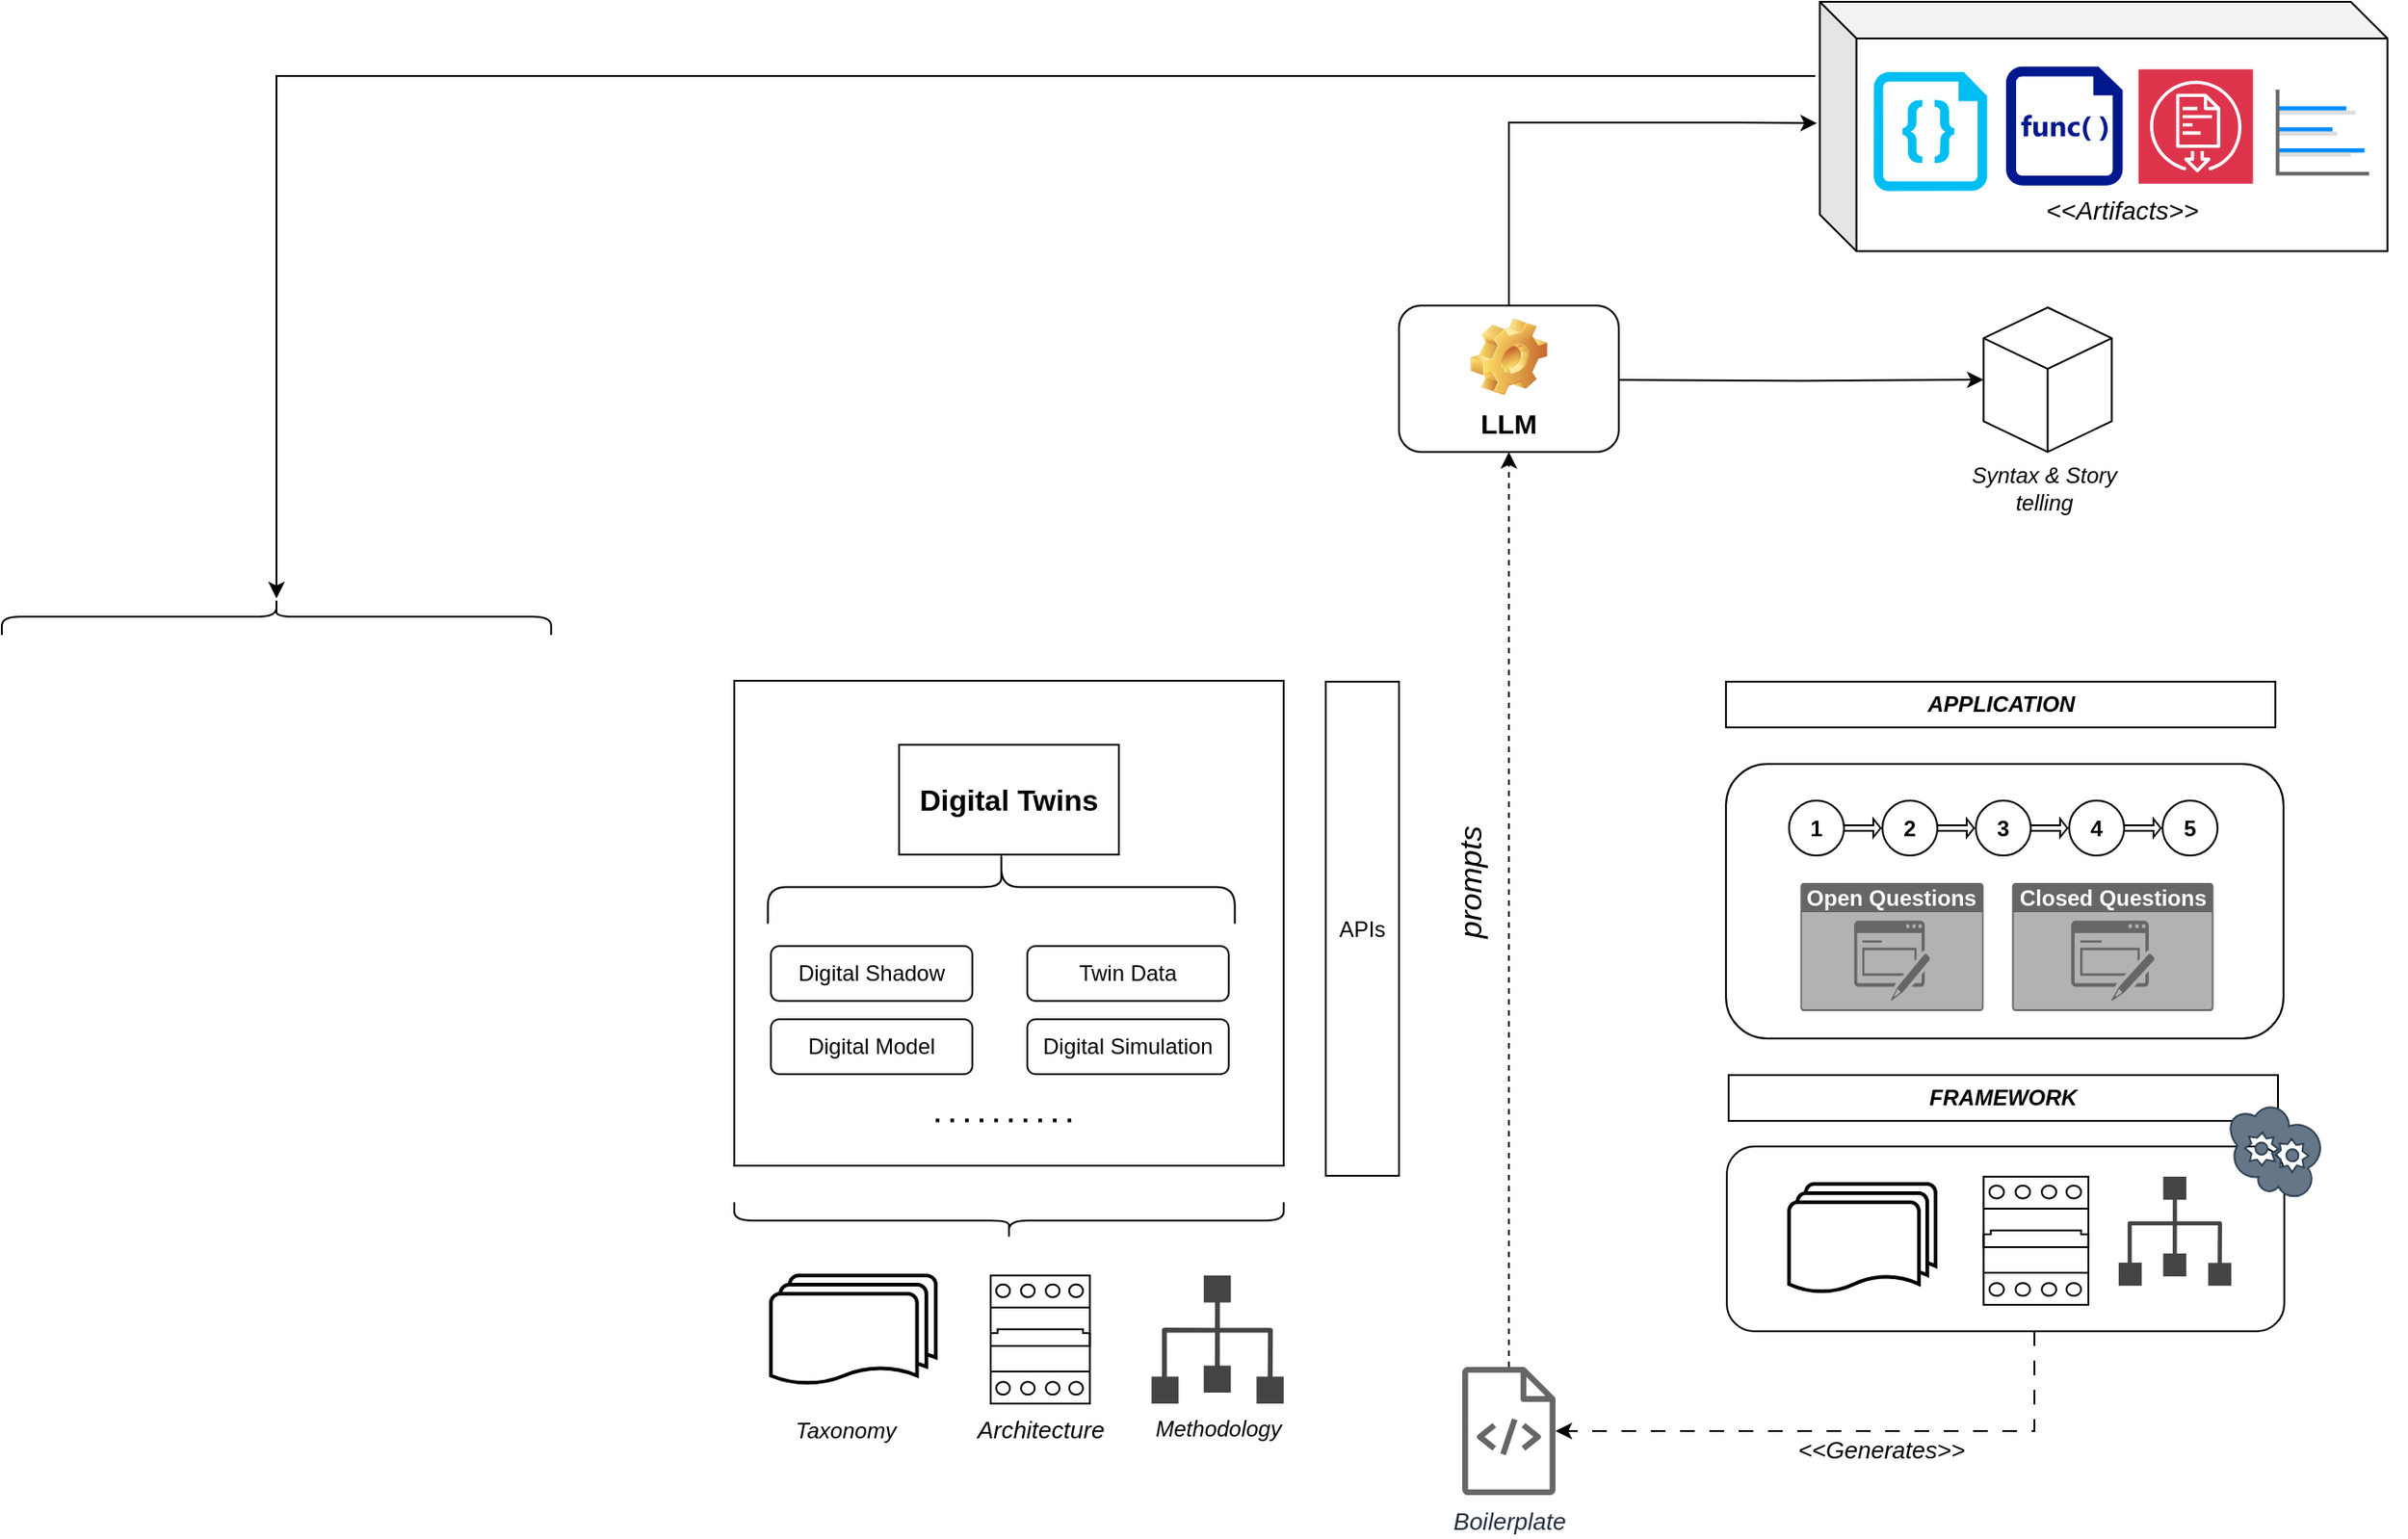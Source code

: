 <mxfile version="22.1.16" type="github">
  <diagram name="Page-1" id="CIX9CJY4FI9i-N0InVwW">
    <mxGraphModel dx="1900" dy="1630" grid="1" gridSize="10" guides="1" tooltips="1" connect="1" arrows="1" fold="1" page="1" pageScale="1" pageWidth="850" pageHeight="1100" background="none" math="0" shadow="0">
      <root>
        <mxCell id="0" />
        <mxCell id="1" parent="0" />
        <mxCell id="M_IPvMqlQU4EuF9h4yuK-1" value="" style="rounded=0;whiteSpace=wrap;html=1;fillColor=default;" vertex="1" parent="1">
          <mxGeometry x="80" y="35" width="300" height="265" as="geometry" />
        </mxCell>
        <mxCell id="M_IPvMqlQU4EuF9h4yuK-2" value="&lt;b&gt;&lt;font style=&quot;font-size: 16px;&quot;&gt;Digital Twins&lt;/font&gt;&lt;/b&gt;" style="rounded=0;whiteSpace=wrap;html=1;" vertex="1" parent="1">
          <mxGeometry x="170" y="70" width="120" height="60" as="geometry" />
        </mxCell>
        <mxCell id="M_IPvMqlQU4EuF9h4yuK-3" value="" style="shape=curlyBracket;whiteSpace=wrap;html=1;rounded=1;labelPosition=left;verticalLabelPosition=middle;align=right;verticalAlign=middle;rotation=90;" vertex="1" parent="1">
          <mxGeometry x="205.82" y="20.19" width="40" height="255" as="geometry" />
        </mxCell>
        <mxCell id="M_IPvMqlQU4EuF9h4yuK-4" value="Digital Shadow" style="rounded=1;whiteSpace=wrap;html=1;" vertex="1" parent="1">
          <mxGeometry x="100" y="180" width="110" height="30" as="geometry" />
        </mxCell>
        <mxCell id="M_IPvMqlQU4EuF9h4yuK-5" style="edgeStyle=orthogonalEdgeStyle;rounded=0;orthogonalLoop=1;jettySize=auto;html=1;exitX=0.5;exitY=1;exitDx=0;exitDy=0;" edge="1" parent="1" source="M_IPvMqlQU4EuF9h4yuK-4" target="M_IPvMqlQU4EuF9h4yuK-4">
          <mxGeometry relative="1" as="geometry" />
        </mxCell>
        <mxCell id="M_IPvMqlQU4EuF9h4yuK-6" value="Digital Model" style="rounded=1;whiteSpace=wrap;html=1;" vertex="1" parent="1">
          <mxGeometry x="100" y="220" width="110" height="30" as="geometry" />
        </mxCell>
        <mxCell id="M_IPvMqlQU4EuF9h4yuK-7" value="Digital Simulation" style="rounded=1;whiteSpace=wrap;html=1;" vertex="1" parent="1">
          <mxGeometry x="240" y="220" width="110" height="30" as="geometry" />
        </mxCell>
        <mxCell id="M_IPvMqlQU4EuF9h4yuK-8" value="Twin Data" style="rounded=1;whiteSpace=wrap;html=1;" vertex="1" parent="1">
          <mxGeometry x="240" y="180" width="110" height="30" as="geometry" />
        </mxCell>
        <mxCell id="M_IPvMqlQU4EuF9h4yuK-10" value="" style="endArrow=none;dashed=1;html=1;dashPattern=1 3;strokeWidth=2;rounded=0;" edge="1" parent="1">
          <mxGeometry width="50" height="50" relative="1" as="geometry">
            <mxPoint x="190" y="275.19" as="sourcePoint" />
            <mxPoint x="270" y="275.19" as="targetPoint" />
          </mxGeometry>
        </mxCell>
        <mxCell id="M_IPvMqlQU4EuF9h4yuK-11" value="" style="shape=curlyBracket;whiteSpace=wrap;html=1;rounded=1;flipH=1;labelPosition=right;verticalLabelPosition=middle;align=left;verticalAlign=middle;rotation=90;size=0.5;" vertex="1" parent="1">
          <mxGeometry x="220" y="180" width="20" height="300" as="geometry" />
        </mxCell>
        <mxCell id="M_IPvMqlQU4EuF9h4yuK-12" value="APIs" style="rounded=0;whiteSpace=wrap;html=1;" vertex="1" parent="1">
          <mxGeometry x="403" y="35.5" width="40" height="270" as="geometry" />
        </mxCell>
        <mxCell id="M_IPvMqlQU4EuF9h4yuK-13" value="" style="endArrow=classic;html=1;rounded=1;curved=0;dashed=1;" edge="1" parent="1" source="M_IPvMqlQU4EuF9h4yuK-17" target="M_IPvMqlQU4EuF9h4yuK-14">
          <mxGeometry width="50" height="50" relative="1" as="geometry">
            <mxPoint x="520" y="310" as="sourcePoint" />
            <mxPoint x="480" y="35.5" as="targetPoint" />
          </mxGeometry>
        </mxCell>
        <mxCell id="M_IPvMqlQU4EuF9h4yuK-18" value="&lt;i&gt;&lt;font style=&quot;font-size: 17px;&quot;&gt;prompts&lt;/font&gt;&lt;/i&gt;" style="edgeLabel;html=1;align=center;verticalAlign=middle;resizable=0;points=[];rotation=270;" vertex="1" connectable="0" parent="M_IPvMqlQU4EuF9h4yuK-13">
          <mxGeometry x="0.285" y="-2" relative="1" as="geometry">
            <mxPoint x="-22" y="57" as="offset" />
          </mxGeometry>
        </mxCell>
        <mxCell id="M_IPvMqlQU4EuF9h4yuK-105" style="edgeStyle=orthogonalEdgeStyle;rounded=0;orthogonalLoop=1;jettySize=auto;html=1;exitX=-0.008;exitY=0.297;exitDx=0;exitDy=0;exitPerimeter=0;" edge="1" parent="1" source="M_IPvMqlQU4EuF9h4yuK-84" target="M_IPvMqlQU4EuF9h4yuK-104">
          <mxGeometry relative="1" as="geometry" />
        </mxCell>
        <mxCell id="M_IPvMqlQU4EuF9h4yuK-14" value="&lt;font style=&quot;font-size: 15px;&quot;&gt;LLM&lt;/font&gt;" style="label;whiteSpace=wrap;html=1;align=center;verticalAlign=bottom;spacingLeft=0;spacingBottom=4;imageAlign=center;imageVerticalAlign=top;image=img/clipart/Gear_128x128.png" vertex="1" parent="1">
          <mxGeometry x="443" y="-170" width="120" height="80" as="geometry" />
        </mxCell>
        <mxCell id="M_IPvMqlQU4EuF9h4yuK-17" value="&lt;font style=&quot;font-size: 13px;&quot;&gt;&lt;i style=&quot;&quot;&gt;Boilerplate&lt;/i&gt;&lt;/font&gt;" style="sketch=0;outlineConnect=0;fontColor=#232F3E;gradientColor=none;fillColor=#666666;strokeColor=none;dashed=0;verticalLabelPosition=bottom;verticalAlign=top;align=center;html=1;fontSize=12;fontStyle=0;pointerEvents=1;shape=mxgraph.aws4.source_code;aspect=fixed;fillStyle=solid;" vertex="1" parent="1">
          <mxGeometry x="477.42" y="410" width="51.15" height="70" as="geometry" />
        </mxCell>
        <mxCell id="M_IPvMqlQU4EuF9h4yuK-19" value="" style="strokeWidth=2;html=1;shape=mxgraph.flowchart.multi-document;whiteSpace=wrap;align=center;" vertex="1" parent="1">
          <mxGeometry x="100" y="360" width="90" height="60" as="geometry" />
        </mxCell>
        <mxCell id="M_IPvMqlQU4EuF9h4yuK-21" value="&lt;i&gt;&lt;font style=&quot;font-size: 13px;&quot;&gt;Architecture&lt;/font&gt;&lt;/i&gt;" style="verticalLabelPosition=bottom;dashed=0;shadow=0;html=1;align=center;verticalAlign=top;shape=mxgraph.cabinets.cb_4p;" vertex="1" parent="1">
          <mxGeometry x="220" y="360" width="54.18" height="70" as="geometry" />
        </mxCell>
        <mxCell id="M_IPvMqlQU4EuF9h4yuK-28" value="&lt;i&gt;Methodology&lt;/i&gt;" style="sketch=0;pointerEvents=1;shadow=0;dashed=0;html=1;strokeColor=none;fillColor=#434445;aspect=fixed;labelPosition=center;verticalLabelPosition=bottom;verticalAlign=top;align=center;outlineConnect=0;shape=mxgraph.vvd.infrastructure;" vertex="1" parent="1">
          <mxGeometry x="307.83" y="360" width="72.17" height="70" as="geometry" />
        </mxCell>
        <mxCell id="M_IPvMqlQU4EuF9h4yuK-29" value="Taxonomy" style="text;html=1;strokeColor=none;fillColor=none;align=center;verticalAlign=middle;whiteSpace=wrap;rounded=0;fontStyle=2" vertex="1" parent="1">
          <mxGeometry x="111" y="435" width="60" height="20" as="geometry" />
        </mxCell>
        <mxCell id="M_IPvMqlQU4EuF9h4yuK-32" value="" style="html=1;shape=mxgraph.basic.isocube;isoAngle=15;" vertex="1" parent="1">
          <mxGeometry x="762.22" y="-169" width="70" height="79" as="geometry" />
        </mxCell>
        <mxCell id="M_IPvMqlQU4EuF9h4yuK-33" value="Syntax &amp;amp; Story telling" style="text;html=1;strokeColor=none;fillColor=none;align=center;verticalAlign=middle;whiteSpace=wrap;rounded=0;fontStyle=2" vertex="1" parent="1">
          <mxGeometry x="753.5" y="-80" width="82.5" height="20" as="geometry" />
        </mxCell>
        <mxCell id="M_IPvMqlQU4EuF9h4yuK-37" value="&lt;b&gt;&lt;i&gt;APPLICATION&lt;/i&gt;&lt;/b&gt;" style="rounded=0;whiteSpace=wrap;html=1;" vertex="1" parent="1">
          <mxGeometry x="621.57" y="35.5" width="300" height="25" as="geometry" />
        </mxCell>
        <mxCell id="M_IPvMqlQU4EuF9h4yuK-38" value="" style="rounded=1;whiteSpace=wrap;html=1;" vertex="1" parent="1">
          <mxGeometry x="621.57" y="80.5" width="304.43" height="150" as="geometry" />
        </mxCell>
        <mxCell id="M_IPvMqlQU4EuF9h4yuK-52" value="" style="group" vertex="1" connectable="0" parent="1">
          <mxGeometry x="656" y="100.5" width="234" height="30" as="geometry" />
        </mxCell>
        <mxCell id="M_IPvMqlQU4EuF9h4yuK-39" value="&lt;b&gt;1&lt;/b&gt;" style="ellipse;whiteSpace=wrap;html=1;aspect=fixed;" vertex="1" parent="M_IPvMqlQU4EuF9h4yuK-52">
          <mxGeometry width="30" height="30" as="geometry" />
        </mxCell>
        <mxCell id="M_IPvMqlQU4EuF9h4yuK-40" value="" style="shape=singleArrow;whiteSpace=wrap;html=1;" vertex="1" parent="M_IPvMqlQU4EuF9h4yuK-52">
          <mxGeometry x="30" y="10" width="20" height="10" as="geometry" />
        </mxCell>
        <mxCell id="M_IPvMqlQU4EuF9h4yuK-44" value="&lt;b&gt;2&lt;/b&gt;" style="ellipse;whiteSpace=wrap;html=1;aspect=fixed;" vertex="1" parent="M_IPvMqlQU4EuF9h4yuK-52">
          <mxGeometry x="51" width="30" height="30" as="geometry" />
        </mxCell>
        <mxCell id="M_IPvMqlQU4EuF9h4yuK-46" value="" style="shape=singleArrow;whiteSpace=wrap;html=1;" vertex="1" parent="M_IPvMqlQU4EuF9h4yuK-52">
          <mxGeometry x="81" y="10" width="20" height="10" as="geometry" />
        </mxCell>
        <mxCell id="M_IPvMqlQU4EuF9h4yuK-47" value="&lt;b&gt;3&lt;/b&gt;" style="ellipse;whiteSpace=wrap;html=1;aspect=fixed;" vertex="1" parent="M_IPvMqlQU4EuF9h4yuK-52">
          <mxGeometry x="102" width="30" height="30" as="geometry" />
        </mxCell>
        <mxCell id="M_IPvMqlQU4EuF9h4yuK-48" value="" style="shape=singleArrow;whiteSpace=wrap;html=1;" vertex="1" parent="M_IPvMqlQU4EuF9h4yuK-52">
          <mxGeometry x="132" y="10" width="20" height="10" as="geometry" />
        </mxCell>
        <mxCell id="M_IPvMqlQU4EuF9h4yuK-49" value="&lt;b&gt;4&lt;/b&gt;" style="ellipse;whiteSpace=wrap;html=1;aspect=fixed;" vertex="1" parent="M_IPvMqlQU4EuF9h4yuK-52">
          <mxGeometry x="153" width="30" height="30" as="geometry" />
        </mxCell>
        <mxCell id="M_IPvMqlQU4EuF9h4yuK-50" value="" style="shape=singleArrow;whiteSpace=wrap;html=1;" vertex="1" parent="M_IPvMqlQU4EuF9h4yuK-52">
          <mxGeometry x="183" y="10" width="20" height="10" as="geometry" />
        </mxCell>
        <mxCell id="M_IPvMqlQU4EuF9h4yuK-51" value="&lt;b&gt;5&lt;/b&gt;" style="ellipse;whiteSpace=wrap;html=1;aspect=fixed;" vertex="1" parent="M_IPvMqlQU4EuF9h4yuK-52">
          <mxGeometry x="204" width="30" height="30" as="geometry" />
        </mxCell>
        <mxCell id="M_IPvMqlQU4EuF9h4yuK-53" value="&lt;b&gt;Open Questions&lt;/b&gt;" style="html=1;whiteSpace=wrap;strokeColor=none;fillColor=#676565;labelPosition=center;verticalLabelPosition=middle;verticalAlign=top;align=center;fontSize=12;outlineConnect=0;spacingTop=-6;fontColor=#FFFFFF;sketch=0;shape=mxgraph.sitemap.form;" vertex="1" parent="1">
          <mxGeometry x="662.22" y="145.5" width="100" height="70" as="geometry" />
        </mxCell>
        <mxCell id="M_IPvMqlQU4EuF9h4yuK-56" value="&lt;b&gt;Closed Questions&lt;/b&gt;" style="html=1;whiteSpace=wrap;strokeColor=none;fillColor=#676565;labelPosition=center;verticalLabelPosition=middle;verticalAlign=top;align=center;fontSize=12;outlineConnect=0;spacingTop=-6;fontColor=#FFFFFF;sketch=0;shape=mxgraph.sitemap.form;" vertex="1" parent="1">
          <mxGeometry x="777.79" y="145.5" width="110" height="70" as="geometry" />
        </mxCell>
        <mxCell id="M_IPvMqlQU4EuF9h4yuK-59" value="&lt;b&gt;&lt;i&gt;FRAMEWORK&lt;/i&gt;&lt;/b&gt;" style="rounded=0;whiteSpace=wrap;html=1;" vertex="1" parent="1">
          <mxGeometry x="623" y="250.5" width="300" height="25" as="geometry" />
        </mxCell>
        <mxCell id="M_IPvMqlQU4EuF9h4yuK-102" style="edgeStyle=orthogonalEdgeStyle;rounded=0;orthogonalLoop=1;jettySize=auto;html=1;dashed=1;dashPattern=8 8;" edge="1" parent="1" source="M_IPvMqlQU4EuF9h4yuK-60" target="M_IPvMqlQU4EuF9h4yuK-17">
          <mxGeometry relative="1" as="geometry">
            <Array as="points">
              <mxPoint x="790" y="445" />
            </Array>
          </mxGeometry>
        </mxCell>
        <mxCell id="M_IPvMqlQU4EuF9h4yuK-103" value="&lt;i&gt;&lt;font style=&quot;font-size: 13px;&quot;&gt;&amp;lt;&amp;lt;Generates&amp;gt;&amp;gt;&lt;/font&gt;&lt;/i&gt;" style="edgeLabel;html=1;align=center;verticalAlign=middle;resizable=0;points=[];" vertex="1" connectable="0" parent="M_IPvMqlQU4EuF9h4yuK-102">
          <mxGeometry x="-0.579" y="3" relative="1" as="geometry">
            <mxPoint x="-72" y="7" as="offset" />
          </mxGeometry>
        </mxCell>
        <mxCell id="M_IPvMqlQU4EuF9h4yuK-60" value="" style="rounded=1;whiteSpace=wrap;html=1;" vertex="1" parent="1">
          <mxGeometry x="622" y="289.5" width="304.43" height="101" as="geometry" />
        </mxCell>
        <mxCell id="M_IPvMqlQU4EuF9h4yuK-62" value="" style="strokeWidth=2;html=1;shape=mxgraph.flowchart.multi-document;whiteSpace=wrap;align=center;" vertex="1" parent="1">
          <mxGeometry x="656" y="310" width="80" height="60" as="geometry" />
        </mxCell>
        <mxCell id="M_IPvMqlQU4EuF9h4yuK-63" value="" style="verticalLabelPosition=bottom;dashed=0;shadow=0;html=1;align=center;verticalAlign=top;shape=mxgraph.cabinets.cb_4p;" vertex="1" parent="1">
          <mxGeometry x="762.22" y="306" width="57.21" height="70" as="geometry" />
        </mxCell>
        <mxCell id="M_IPvMqlQU4EuF9h4yuK-64" value="" style="sketch=0;pointerEvents=1;shadow=0;dashed=0;html=1;strokeColor=none;fillColor=#434445;aspect=fixed;labelPosition=center;verticalLabelPosition=bottom;verticalAlign=top;align=center;outlineConnect=0;shape=mxgraph.vvd.infrastructure;" vertex="1" parent="1">
          <mxGeometry x="836" y="306" width="61.49" height="59.65" as="geometry" />
        </mxCell>
        <mxCell id="M_IPvMqlQU4EuF9h4yuK-66" value="" style="verticalLabelPosition=bottom;html=1;verticalAlign=top;align=center;strokeColor=#314354;fillColor=#647687;shape=mxgraph.azure.cloud_service;fontColor=#ffffff;rotation=45;" vertex="1" parent="1">
          <mxGeometry x="893.04" y="268.16" width="57.49" height="45.5" as="geometry" />
        </mxCell>
        <mxCell id="M_IPvMqlQU4EuF9h4yuK-90" value="" style="group" vertex="1" connectable="0" parent="1">
          <mxGeometry x="672.79" y="-336" width="320" height="136.25" as="geometry" />
        </mxCell>
        <mxCell id="M_IPvMqlQU4EuF9h4yuK-84" value="&lt;i&gt;&lt;br&gt;&lt;br&gt;&lt;br&gt;&lt;br&gt;&lt;br&gt;&lt;font style=&quot;font-size: 14px;&quot;&gt;&amp;lt;&amp;lt;Artifacts&amp;gt;&amp;gt;&lt;/font&gt;&lt;/i&gt;" style="shape=cube;whiteSpace=wrap;html=1;boundedLbl=1;backgroundOutline=1;darkOpacity=0.05;darkOpacity2=0.1;" vertex="1" parent="M_IPvMqlQU4EuF9h4yuK-90">
          <mxGeometry width="310" height="136.25" as="geometry" />
        </mxCell>
        <mxCell id="M_IPvMqlQU4EuF9h4yuK-85" value="" style="verticalLabelPosition=bottom;html=1;verticalAlign=top;align=center;strokeColor=none;fillColor=#00BEF2;shape=mxgraph.azure.code_file;pointerEvents=1;" vertex="1" parent="M_IPvMqlQU4EuF9h4yuK-90">
          <mxGeometry x="29.378" y="38.38" width="62.0" height="65" as="geometry" />
        </mxCell>
        <mxCell id="M_IPvMqlQU4EuF9h4yuK-86" value="" style="sketch=0;aspect=fixed;pointerEvents=1;shadow=0;dashed=0;html=1;strokeColor=none;labelPosition=center;verticalLabelPosition=bottom;verticalAlign=top;align=center;fillColor=#00188D;shape=mxgraph.mscae.enterprise.code_file" vertex="1" parent="M_IPvMqlQU4EuF9h4yuK-90">
          <mxGeometry x="101.711" y="35.38" width="63.7" height="65" as="geometry" />
        </mxCell>
        <mxCell id="M_IPvMqlQU4EuF9h4yuK-87" value="" style="sketch=0;points=[[0,0,0],[0.25,0,0],[0.5,0,0],[0.75,0,0],[1,0,0],[0,1,0],[0.25,1,0],[0.5,1,0],[0.75,1,0],[1,1,0],[0,0.25,0],[0,0.5,0],[0,0.75,0],[1,0.25,0],[1,0.5,0],[1,0.75,0]];outlineConnect=0;fontColor=#232F3E;fillColor=#DD344C;strokeColor=#ffffff;dashed=0;verticalLabelPosition=bottom;verticalAlign=top;align=center;html=1;fontSize=12;fontStyle=0;aspect=fixed;shape=mxgraph.aws4.resourceIcon;resIcon=mxgraph.aws4.artifact;" vertex="1" parent="M_IPvMqlQU4EuF9h4yuK-90">
          <mxGeometry x="174.044" y="36.88" width="62.5" height="62.5" as="geometry" />
        </mxCell>
        <mxCell id="M_IPvMqlQU4EuF9h4yuK-88" value="" style="verticalLabelPosition=bottom;shadow=0;dashed=0;align=center;html=1;verticalAlign=top;strokeWidth=1;shape=mxgraph.mockup.graphics.barChart;strokeColor=none;strokeColor2=none;strokeColor3=#666666;fillColor2=#008cff;fillColor3=#dddddd;" vertex="1" parent="M_IPvMqlQU4EuF9h4yuK-90">
          <mxGeometry x="250" y="47.94" width="50" height="45.88" as="geometry" />
        </mxCell>
        <mxCell id="M_IPvMqlQU4EuF9h4yuK-91" style="edgeStyle=orthogonalEdgeStyle;rounded=0;orthogonalLoop=1;jettySize=auto;html=1;entryX=-0.005;entryY=0.487;entryDx=0;entryDy=0;entryPerimeter=0;" edge="1" parent="1" source="M_IPvMqlQU4EuF9h4yuK-14" target="M_IPvMqlQU4EuF9h4yuK-84">
          <mxGeometry relative="1" as="geometry">
            <Array as="points">
              <mxPoint x="503" y="-270" />
              <mxPoint x="629" y="-270" />
            </Array>
          </mxGeometry>
        </mxCell>
        <mxCell id="M_IPvMqlQU4EuF9h4yuK-93" style="edgeStyle=orthogonalEdgeStyle;rounded=0;orthogonalLoop=1;jettySize=auto;html=1;" edge="1" parent="1" target="M_IPvMqlQU4EuF9h4yuK-32">
          <mxGeometry relative="1" as="geometry">
            <mxPoint x="563" y="-129.38" as="sourcePoint" />
          </mxGeometry>
        </mxCell>
        <mxCell id="M_IPvMqlQU4EuF9h4yuK-104" value="" style="shape=curlyBracket;whiteSpace=wrap;html=1;rounded=1;flipH=1;labelPosition=right;verticalLabelPosition=middle;align=left;verticalAlign=middle;rotation=-90;size=0.5;" vertex="1" parent="1">
          <mxGeometry x="-180" y="-150" width="20" height="300" as="geometry" />
        </mxCell>
      </root>
    </mxGraphModel>
  </diagram>
</mxfile>
